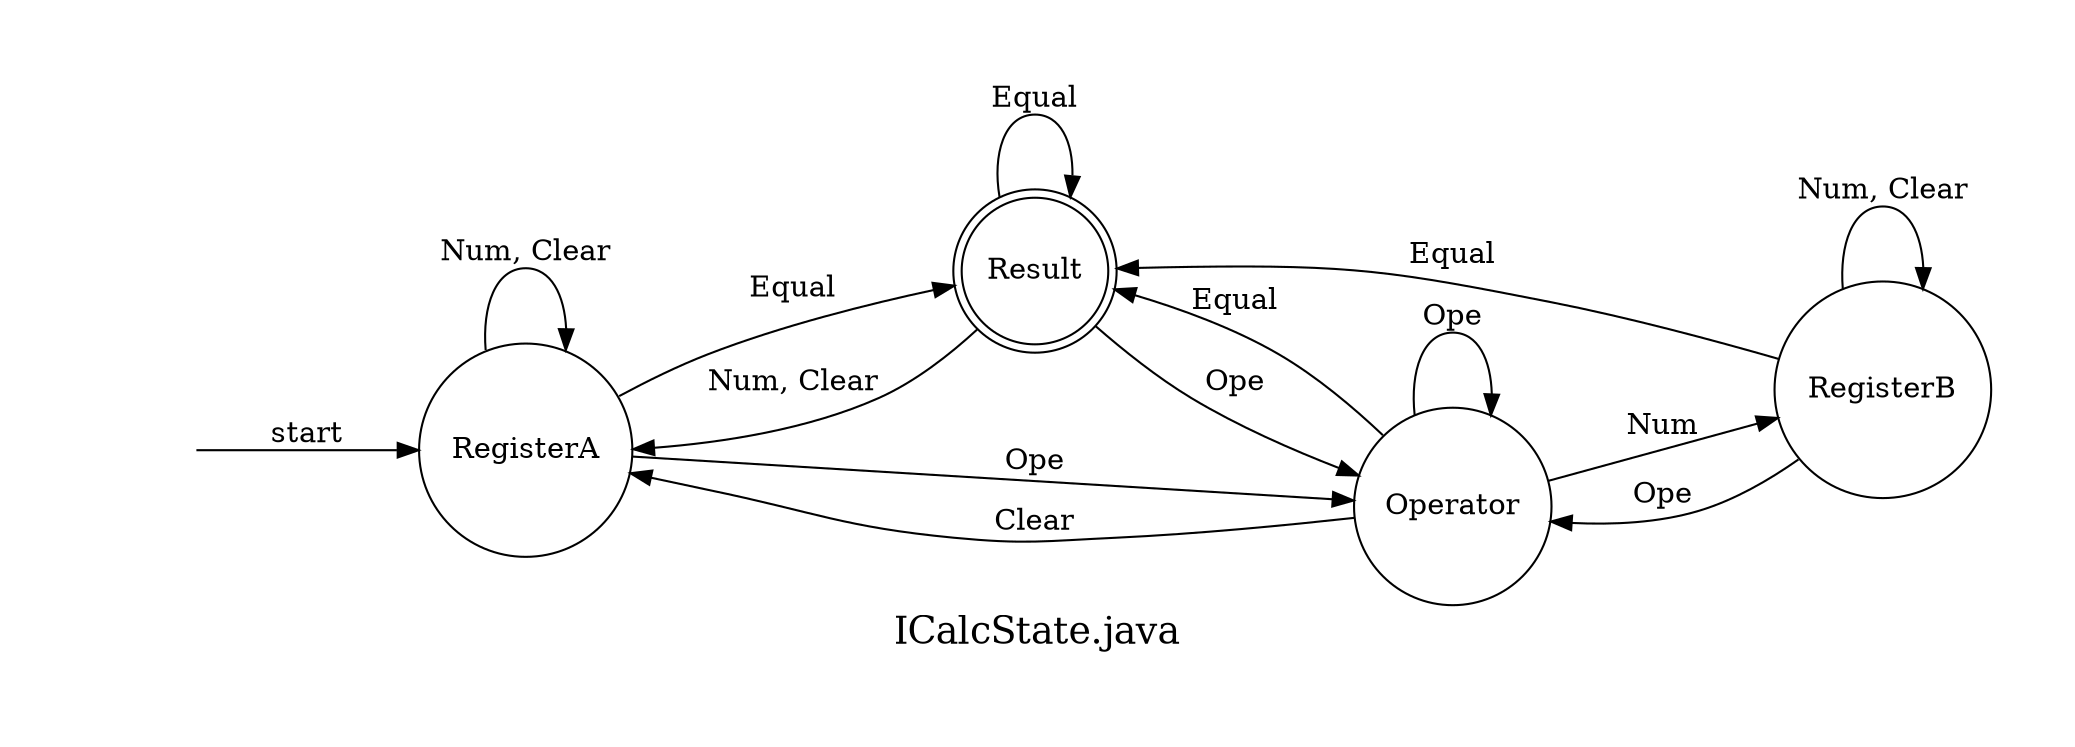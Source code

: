 digraph ICalcSate {

  graph [
    charset = "UTF-8";
    label = "ICalcState.java",
    labelloc = "b",
    labeljust = "c",
    fontsize = 18,
    style = "filled",
    rankdir = LR,
    margin = 0.5,
    splines = spline,
    ranksep = 1.0,
    nodesep = 0.5
  ];

  node [
    fontsize = 14,
    margin = 0.05,
  ];

  empty [label = "" shape = plaintext];
  node [shape = doublecircle]; Result;
  node [shape = circle];

  empty -> RegisterA [label = "start"];

  RegisterA -> Operator [label = "Ope"];
  RegisterA -> RegisterA [label = "Num, Clear"];
  RegisterA -> Result [label = "Equal"];

  Operator -> RegisterA [label = "Clear"];
  Operator -> Operator [label = "Ope"];
  Operator -> RegisterB [label = "Num"];
  Operator -> Result [label = "Equal"];

  RegisterB -> Operator [label = "Ope"];
  RegisterB -> RegisterB [label = "Num, Clear"];
  RegisterB -> Result [label = "Equal"];

  Result -> RegisterA [label = "Num, Clear"];
  Result -> Operator [label = "Ope"];
  Result -> Result [label = "Equal"];

}